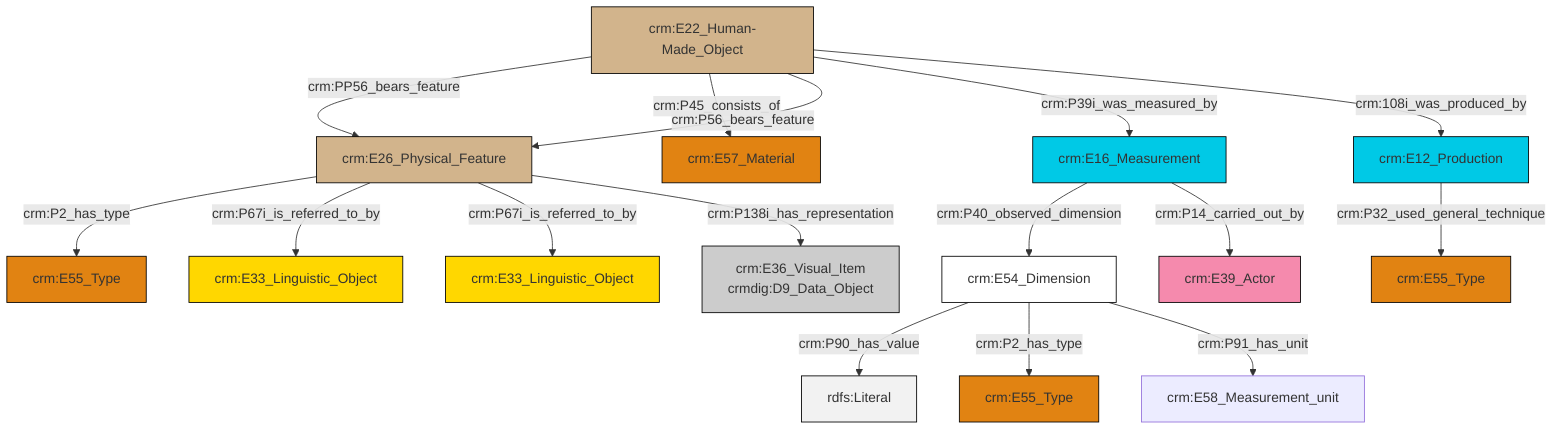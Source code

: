 graph TD
classDef Literal fill:#f2f2f2,stroke:#000000;
classDef CRM_Entity fill:#FFFFFF,stroke:#000000;
classDef Temporal_Entity fill:#00C9E6, stroke:#000000;
classDef Type fill:#E18312, stroke:#000000;
classDef Time-Span fill:#2C9C91, stroke:#000000;
classDef Appellation fill:#FFEB7F, stroke:#000000;
classDef Place fill:#008836, stroke:#000000;
classDef Persistent_Item fill:#B266B2, stroke:#000000;
classDef Conceptual_Object fill:#FFD700, stroke:#000000;
classDef Physical_Thing fill:#D2B48C, stroke:#000000;
classDef Actor fill:#f58aad, stroke:#000000;
classDef PC_Classes fill:#4ce600, stroke:#000000;
classDef Multi fill:#cccccc,stroke:#000000;

0["crm:E16_Measurement"]:::Temporal_Entity -->|crm:P40_observed_dimension| 1["crm:E54_Dimension"]:::CRM_Entity
1["crm:E54_Dimension"]:::CRM_Entity -->|crm:P90_has_value| 2[rdfs:Literal]:::Literal
3["crm:E26_Physical_Feature"]:::Physical_Thing -->|crm:P2_has_type| 4["crm:E55_Type"]:::Type
5["crm:E22_Human-Made_Object"]:::Physical_Thing -->|crm:PP56_bears_feature| 3["crm:E26_Physical_Feature"]:::Physical_Thing
5["crm:E22_Human-Made_Object"]:::Physical_Thing -->|crm:P45_consists_of| 9["crm:E57_Material"]:::Type
5["crm:E22_Human-Made_Object"]:::Physical_Thing -->|crm:P56_bears_feature| 3["crm:E26_Physical_Feature"]:::Physical_Thing
6["crm:E12_Production"]:::Temporal_Entity -->|crm:P32_used_general_technique| 10["crm:E55_Type"]:::Type
5["crm:E22_Human-Made_Object"]:::Physical_Thing -->|crm:P39i_was_measured_by| 0["crm:E16_Measurement"]:::Temporal_Entity
3["crm:E26_Physical_Feature"]:::Physical_Thing -->|crm:P67i_is_referred_to_by| 15["crm:E33_Linguistic_Object"]:::Conceptual_Object
1["crm:E54_Dimension"]:::CRM_Entity -->|crm:P2_has_type| 17["crm:E55_Type"]:::Type
0["crm:E16_Measurement"]:::Temporal_Entity -->|crm:P14_carried_out_by| 23["crm:E39_Actor"]:::Actor
3["crm:E26_Physical_Feature"]:::Physical_Thing -->|crm:P67i_is_referred_to_by| 25["crm:E33_Linguistic_Object"]:::Conceptual_Object
5["crm:E22_Human-Made_Object"]:::Physical_Thing -->|crm:108i_was_produced_by| 6["crm:E12_Production"]:::Temporal_Entity
3["crm:E26_Physical_Feature"]:::Physical_Thing -->|crm:P138i_has_representation| 11["crm:E36_Visual_Item<br>crmdig:D9_Data_Object"]:::Multi
1["crm:E54_Dimension"]:::CRM_Entity -->|crm:P91_has_unit| 20["crm:E58_Measurement_unit"]:::Default